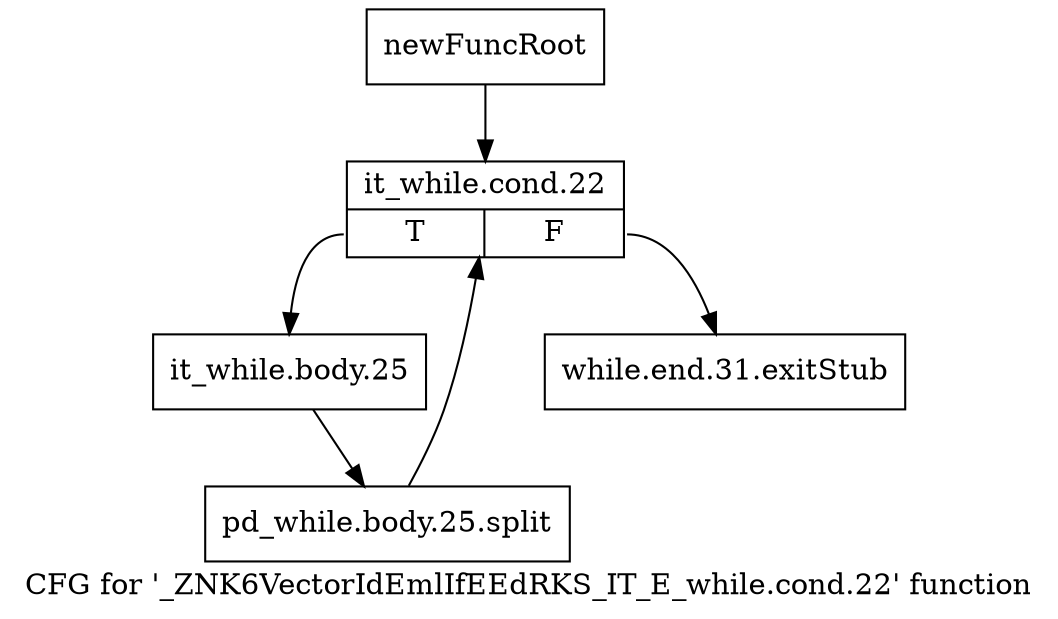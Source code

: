 digraph "CFG for '_ZNK6VectorIdEmlIfEEdRKS_IT_E_while.cond.22' function" {
	label="CFG for '_ZNK6VectorIdEmlIfEEdRKS_IT_E_while.cond.22' function";

	Node0x9913180 [shape=record,label="{newFuncRoot}"];
	Node0x9913180 -> Node0x9913220;
	Node0x99131d0 [shape=record,label="{while.end.31.exitStub}"];
	Node0x9913220 [shape=record,label="{it_while.cond.22|{<s0>T|<s1>F}}"];
	Node0x9913220:s0 -> Node0x9913270;
	Node0x9913220:s1 -> Node0x99131d0;
	Node0x9913270 [shape=record,label="{it_while.body.25}"];
	Node0x9913270 -> Node0xbaa62a0;
	Node0xbaa62a0 [shape=record,label="{pd_while.body.25.split}"];
	Node0xbaa62a0 -> Node0x9913220;
}
